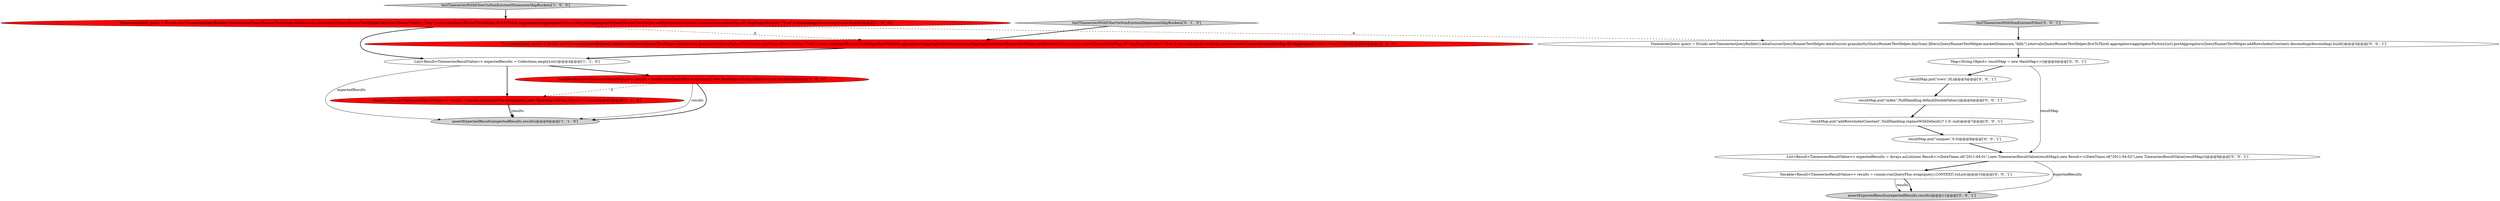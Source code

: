 digraph {
1 [style = filled, label = "testTimeseriesWithFilterOnNonExistentDimensionSkipBuckets['1', '0', '0']", fillcolor = lightgray, shape = diamond image = "AAA0AAABBB1BBB"];
14 [style = filled, label = "Iterable<Result<TimeseriesResultValue>> results = runner.run(QueryPlus.wrap(query),CONTEXT).toList()@@@10@@@['0', '0', '1']", fillcolor = white, shape = ellipse image = "AAA0AAABBB3BBB"];
11 [style = filled, label = "resultMap.put(\"uniques\",0.0)@@@8@@@['0', '0', '1']", fillcolor = white, shape = ellipse image = "AAA0AAABBB3BBB"];
3 [style = filled, label = "TimeseriesQuery query = Druids.newTimeseriesQueryBuilder().dataSource(QueryRunnerTestHelper.dataSource).granularity(QueryRunnerTestHelper.dayGran).filters(\"bobby\",\"billy\").intervals(QueryRunnerTestHelper.firstToThird).aggregators(aggregatorFactoryList).postAggregators(QueryRunnerTestHelper.addRowsIndexConstant).context(ImmutableMap.of(\"skipEmptyBuckets\",\"true\")).descending(descending).build()@@@3@@@['1', '0', '0']", fillcolor = red, shape = ellipse image = "AAA1AAABBB1BBB"];
12 [style = filled, label = "assertExpectedResults(expectedResults,results)@@@11@@@['0', '0', '1']", fillcolor = lightgray, shape = ellipse image = "AAA0AAABBB3BBB"];
13 [style = filled, label = "List<Result<TimeseriesResultValue>> expectedResults = Arrays.asList(new Result<>(DateTimes.of(\"2011-04-01\"),new TimeseriesResultValue(resultMap)),new Result<>(DateTimes.of(\"2011-04-02\"),new TimeseriesResultValue(resultMap)))@@@9@@@['0', '0', '1']", fillcolor = white, shape = ellipse image = "AAA0AAABBB3BBB"];
10 [style = filled, label = "testTimeseriesWithNonExistentFilter['0', '0', '1']", fillcolor = lightgray, shape = diamond image = "AAA0AAABBB3BBB"];
7 [style = filled, label = "testTimeseriesWithFilterOnNonExistentDimensionSkipBuckets['0', '1', '0']", fillcolor = lightgray, shape = diamond image = "AAA0AAABBB2BBB"];
9 [style = filled, label = "resultMap.put(\"addRowsIndexConstant\",NullHandling.replaceWithDefault()? 1.0: null)@@@7@@@['0', '0', '1']", fillcolor = white, shape = ellipse image = "AAA0AAABBB3BBB"];
8 [style = filled, label = "resultMap.put(\"index\",NullHandling.defaultDoubleValue())@@@6@@@['0', '0', '1']", fillcolor = white, shape = ellipse image = "AAA0AAABBB3BBB"];
15 [style = filled, label = "Map<String,Object> resultMap = new HashMap<>()@@@4@@@['0', '0', '1']", fillcolor = white, shape = ellipse image = "AAA0AAABBB3BBB"];
4 [style = filled, label = "List<Result<TimeseriesResultValue>> expectedResults = Collections.emptyList()@@@4@@@['1', '1', '0']", fillcolor = white, shape = ellipse image = "AAA0AAABBB1BBB"];
16 [style = filled, label = "resultMap.put(\"rows\",0L)@@@5@@@['0', '0', '1']", fillcolor = white, shape = ellipse image = "AAA0AAABBB3BBB"];
6 [style = filled, label = "Iterable<Result<TimeseriesResultValue>> results = runner.run(QueryPlus.wrap(query),new HashMap<String,Object>()).toList()@@@5@@@['0', '1', '0']", fillcolor = red, shape = ellipse image = "AAA1AAABBB2BBB"];
17 [style = filled, label = "TimeseriesQuery query = Druids.newTimeseriesQueryBuilder().dataSource(QueryRunnerTestHelper.dataSource).granularity(QueryRunnerTestHelper.dayGran).filters(QueryRunnerTestHelper.marketDimension,\"billy\").intervals(QueryRunnerTestHelper.firstToThird).aggregators(aggregatorFactoryList).postAggregators(QueryRunnerTestHelper.addRowsIndexConstant).descending(descending).build()@@@3@@@['0', '0', '1']", fillcolor = white, shape = ellipse image = "AAA0AAABBB3BBB"];
0 [style = filled, label = "assertExpectedResults(expectedResults,results)@@@6@@@['1', '1', '0']", fillcolor = lightgray, shape = ellipse image = "AAA0AAABBB1BBB"];
2 [style = filled, label = "Iterable<Result<TimeseriesResultValue>> results = runner.run(QueryPlus.wrap(query),new HashMap<String,Object>()).toList()@@@5@@@['1', '0', '0']", fillcolor = red, shape = ellipse image = "AAA1AAABBB1BBB"];
5 [style = filled, label = "TimeseriesQuery query = Druids.newTimeseriesQueryBuilder().dataSource(QueryRunnerTestHelper.dataSource).granularity(QueryRunnerTestHelper.dayGran).filters(\"bobby\",\"billy\").intervals(QueryRunnerTestHelper.firstToThird).aggregators(aggregatorFactoryList).postAggregators(QueryRunnerTestHelper.addRowsIndexConstant).context(ImmutableMap.of(\"skipEmptyBuckets\",\"true\")).descending(descending).context(makeContext(ImmutableMap.of(\"skipEmptyBuckets\",\"true\"))).build()@@@3@@@['0', '1', '0']", fillcolor = red, shape = ellipse image = "AAA1AAABBB2BBB"];
3->5 [style = dashed, label="0"];
3->17 [style = dashed, label="0"];
2->0 [style = solid, label="results"];
9->11 [style = bold, label=""];
16->8 [style = bold, label=""];
4->6 [style = bold, label=""];
4->0 [style = solid, label="expectedResults"];
1->3 [style = bold, label=""];
10->17 [style = bold, label=""];
6->0 [style = bold, label=""];
15->13 [style = solid, label="resultMap"];
4->2 [style = bold, label=""];
15->16 [style = bold, label=""];
3->4 [style = bold, label=""];
13->12 [style = solid, label="expectedResults"];
7->5 [style = bold, label=""];
2->0 [style = bold, label=""];
14->12 [style = solid, label="results"];
14->12 [style = bold, label=""];
11->13 [style = bold, label=""];
5->4 [style = bold, label=""];
8->9 [style = bold, label=""];
17->15 [style = bold, label=""];
2->6 [style = dashed, label="0"];
13->14 [style = bold, label=""];
6->0 [style = solid, label="results"];
}
